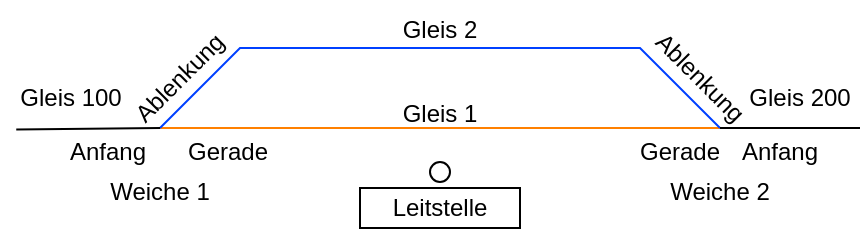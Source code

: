 <mxfile version="24.0.3" type="github">
  <diagram name="Page-1" id="MNpvDhinYIVKgFokDUD7">
    <mxGraphModel dx="823" dy="441" grid="1" gridSize="10" guides="1" tooltips="1" connect="1" arrows="1" fold="1" page="1" pageScale="1" pageWidth="850" pageHeight="1100" math="0" shadow="0">
      <root>
        <mxCell id="0" />
        <mxCell id="1" parent="0" />
        <mxCell id="qbAr8CiwFzu9fodnG-jA-8" value="Anfang" style="text;html=1;align=center;verticalAlign=middle;whiteSpace=wrap;rounded=0;" parent="1" vertex="1">
          <mxGeometry x="360" y="77" width="60" height="30" as="geometry" />
        </mxCell>
        <mxCell id="qbAr8CiwFzu9fodnG-jA-3" value="Anfang" style="text;html=1;align=center;verticalAlign=middle;whiteSpace=wrap;rounded=0;" parent="1" vertex="1">
          <mxGeometry x="24" y="77" width="60" height="30" as="geometry" />
        </mxCell>
        <mxCell id="qbAr8CiwFzu9fodnG-jA-4" value="Ablenkung" style="text;html=1;align=center;verticalAlign=middle;whiteSpace=wrap;rounded=0;rotation=-45;" parent="1" vertex="1">
          <mxGeometry x="60" y="40" width="60" height="30" as="geometry" />
        </mxCell>
        <mxCell id="qbAr8CiwFzu9fodnG-jA-5" value="Gerade" style="text;html=1;align=center;verticalAlign=middle;whiteSpace=wrap;rounded=0;" parent="1" vertex="1">
          <mxGeometry x="84" y="77" width="60" height="30" as="geometry" />
        </mxCell>
        <mxCell id="qbAr8CiwFzu9fodnG-jA-7" value="Gerade" style="text;html=1;align=center;verticalAlign=middle;whiteSpace=wrap;rounded=0;" parent="1" vertex="1">
          <mxGeometry x="310" y="77" width="60" height="30" as="geometry" />
        </mxCell>
        <mxCell id="qbAr8CiwFzu9fodnG-jA-9" value="Ablenkung" style="text;html=1;align=center;verticalAlign=middle;whiteSpace=wrap;rounded=0;rotation=45;" parent="1" vertex="1">
          <mxGeometry x="320" y="40" width="60" height="30" as="geometry" />
        </mxCell>
        <mxCell id="eLje1S4wmRh149E8_loH-1" value="Gleis 1" style="text;html=1;align=center;verticalAlign=middle;whiteSpace=wrap;rounded=0;" parent="1" vertex="1">
          <mxGeometry x="190" y="58" width="60" height="30" as="geometry" />
        </mxCell>
        <mxCell id="T3QLezHUlxtS88Swqt75-1" value="Gleis 100" style="text;html=1;align=center;verticalAlign=middle;resizable=0;points=[];autosize=1;strokeColor=none;fillColor=none;" parent="1" vertex="1">
          <mxGeometry y="50" width="70" height="30" as="geometry" />
        </mxCell>
        <mxCell id="eLje1S4wmRh149E8_loH-2" value="Gleis 2" style="text;html=1;align=center;verticalAlign=middle;whiteSpace=wrap;rounded=0;" parent="1" vertex="1">
          <mxGeometry x="190" y="16" width="60" height="30" as="geometry" />
        </mxCell>
        <mxCell id="T3QLezHUlxtS88Swqt75-2" value="Gleis 200" style="text;html=1;align=center;verticalAlign=middle;whiteSpace=wrap;rounded=0;" parent="1" vertex="1">
          <mxGeometry x="370" y="50" width="60" height="30" as="geometry" />
        </mxCell>
        <mxCell id="qbAr8CiwFzu9fodnG-jA-1" value="" style="endArrow=none;html=1;rounded=0;strokeColor=#FF8000;" parent="1" edge="1">
          <mxGeometry width="50" height="50" relative="1" as="geometry">
            <mxPoint x="80" y="80" as="sourcePoint" />
            <mxPoint x="360" y="80" as="targetPoint" />
          </mxGeometry>
        </mxCell>
        <mxCell id="qbAr8CiwFzu9fodnG-jA-2" value="" style="endArrow=none;html=1;rounded=0;strokeColor=#0040ff;" parent="1" edge="1">
          <mxGeometry width="50" height="50" relative="1" as="geometry">
            <mxPoint x="80" y="80" as="sourcePoint" />
            <mxPoint x="360" y="80" as="targetPoint" />
            <Array as="points">
              <mxPoint x="120" y="40" />
              <mxPoint x="320" y="40" />
            </Array>
          </mxGeometry>
        </mxCell>
        <mxCell id="xOhPQXUJzqTKtI1670NW-1" value="" style="ellipse;whiteSpace=wrap;html=1;aspect=fixed;" parent="1" vertex="1">
          <mxGeometry x="215" y="97" width="10" height="10" as="geometry" />
        </mxCell>
        <mxCell id="xOhPQXUJzqTKtI1670NW-2" value="Leitstelle" style="rounded=0;whiteSpace=wrap;html=1;" parent="1" vertex="1">
          <mxGeometry x="180" y="110" width="80" height="20" as="geometry" />
        </mxCell>
        <mxCell id="T3QLezHUlxtS88Swqt75-4" value="" style="endArrow=none;html=1;rounded=0;exitX=0.116;exitY=1.024;exitDx=0;exitDy=0;exitPerimeter=0;" parent="1" source="T3QLezHUlxtS88Swqt75-1" edge="1">
          <mxGeometry width="50" height="50" relative="1" as="geometry">
            <mxPoint x="-10" y="130" as="sourcePoint" />
            <mxPoint x="80" y="80" as="targetPoint" />
          </mxGeometry>
        </mxCell>
        <mxCell id="T3QLezHUlxtS88Swqt75-5" value="" style="endArrow=none;html=1;rounded=0;" parent="1" edge="1">
          <mxGeometry width="50" height="50" relative="1" as="geometry">
            <mxPoint x="360" y="80" as="sourcePoint" />
            <mxPoint x="430" y="80" as="targetPoint" />
          </mxGeometry>
        </mxCell>
        <mxCell id="sdaq5vGB5YKck6BxZKUK-1" value="Weiche 2" style="text;html=1;align=center;verticalAlign=middle;whiteSpace=wrap;rounded=0;" vertex="1" parent="1">
          <mxGeometry x="330" y="97" width="60" height="30" as="geometry" />
        </mxCell>
        <mxCell id="sdaq5vGB5YKck6BxZKUK-2" value="Weiche 1" style="text;html=1;align=center;verticalAlign=middle;whiteSpace=wrap;rounded=0;" vertex="1" parent="1">
          <mxGeometry x="50" y="97" width="60" height="30" as="geometry" />
        </mxCell>
      </root>
    </mxGraphModel>
  </diagram>
</mxfile>
